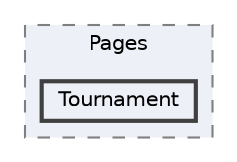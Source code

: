 digraph "UI/Pages/Tournament"
{
 // LATEX_PDF_SIZE
  bgcolor="transparent";
  edge [fontname=Helvetica,fontsize=10,labelfontname=Helvetica,labelfontsize=10];
  node [fontname=Helvetica,fontsize=10,shape=box,height=0.2,width=0.4];
  compound=true
  subgraph clusterdir_752f7b579e9ec13f1c5c45143d0ff47d {
    graph [ bgcolor="#edf0f7", pencolor="grey50", label="Pages", fontname=Helvetica,fontsize=10 style="filled,dashed", URL="dir_752f7b579e9ec13f1c5c45143d0ff47d.html",tooltip=""]
  dir_e9d477cbb430d1a3b5af0099b82392cd [label="Tournament", fillcolor="#edf0f7", color="grey25", style="filled,bold", URL="dir_e9d477cbb430d1a3b5af0099b82392cd.html",tooltip=""];
  }
}
